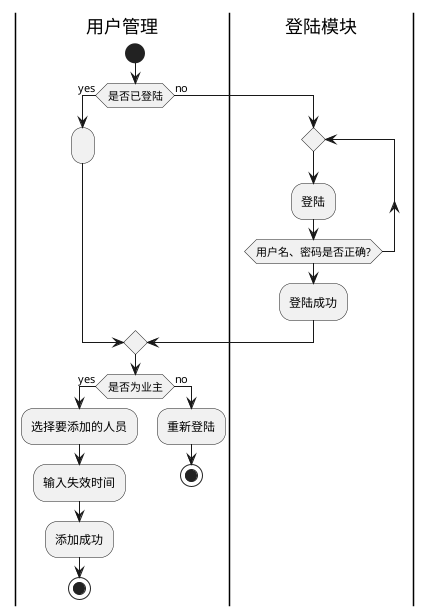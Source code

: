 @startuml
|用户管理|
start
if (是否已登陆) then(yes)
:;
else(no)
|登陆模块|
  repeat
   :登陆;
   repeat while (用户名、密码是否正确?)
   :登陆成功;
   |用户管理|
endif
  if (是否为业主) then(yes)
  :选择要添加的人员;
  :输入失效时间;
  :添加成功;
  stop
  else(no)
   :重新登陆;
stop
@enduml